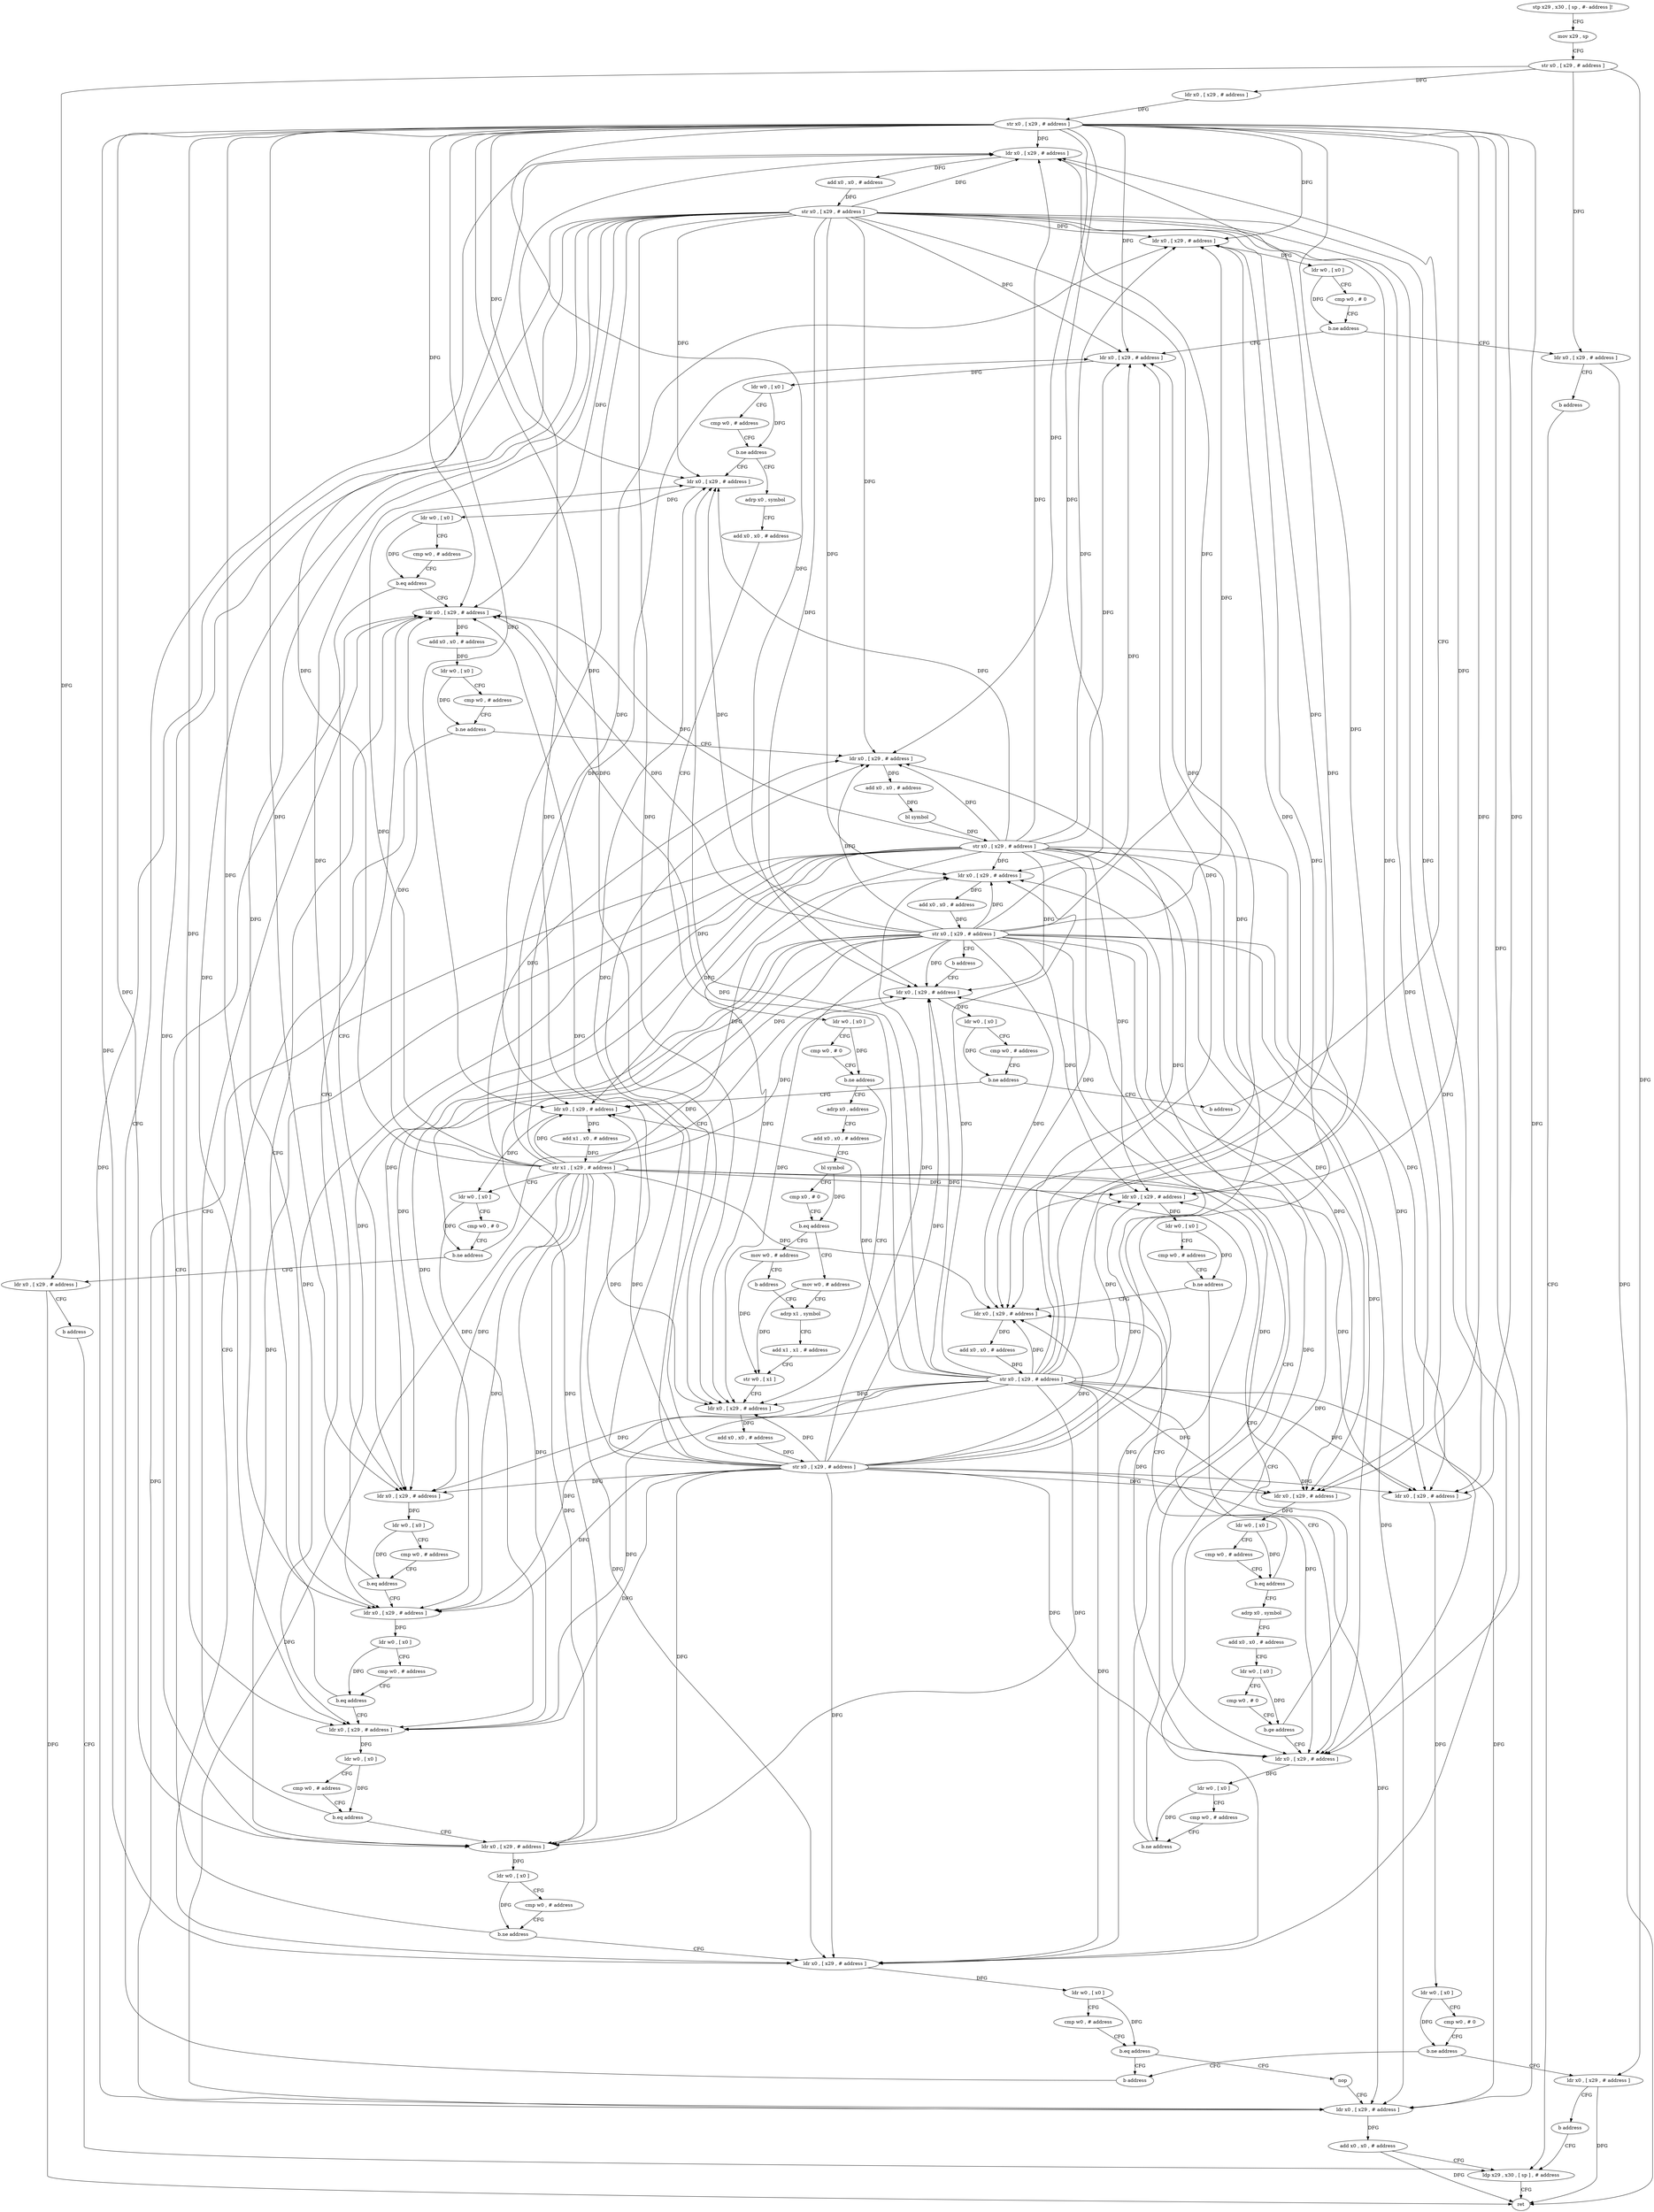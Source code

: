 digraph "func" {
"4367892" [label = "stp x29 , x30 , [ sp , #- address ]!" ]
"4367896" [label = "mov x29 , sp" ]
"4367900" [label = "str x0 , [ x29 , # address ]" ]
"4367904" [label = "ldr x0 , [ x29 , # address ]" ]
"4367908" [label = "str x0 , [ x29 , # address ]" ]
"4367912" [label = "ldr x0 , [ x29 , # address ]" ]
"4367948" [label = "ldr x0 , [ x29 , # address ]" ]
"4367952" [label = "ldr w0 , [ x0 ]" ]
"4367956" [label = "cmp w0 , # address" ]
"4367960" [label = "b.ne address" ]
"4368188" [label = "ldr x0 , [ x29 , # address ]" ]
"4367964" [label = "adrp x0 , symbol" ]
"4367940" [label = "ldr x0 , [ x29 , # address ]" ]
"4367944" [label = "b address" ]
"4368360" [label = "ldp x29 , x30 , [ sp ] , # address" ]
"4368192" [label = "ldr w0 , [ x0 ]" ]
"4368196" [label = "cmp w0 , # address" ]
"4368200" [label = "b.eq address" ]
"4368268" [label = "ldr x0 , [ x29 , # address ]" ]
"4368204" [label = "ldr x0 , [ x29 , # address ]" ]
"4367968" [label = "add x0 , x0 , # address" ]
"4367972" [label = "ldr w0 , [ x0 ]" ]
"4367976" [label = "cmp w0 , # 0" ]
"4367980" [label = "b.ne address" ]
"4368028" [label = "ldr x0 , [ x29 , # address ]" ]
"4367984" [label = "adrp x0 , address" ]
"4368364" [label = "ret" ]
"4368272" [label = "add x0 , x0 , # address" ]
"4368276" [label = "ldr w0 , [ x0 ]" ]
"4368280" [label = "cmp w0 , # address" ]
"4368284" [label = "b.ne address" ]
"4368328" [label = "ldr x0 , [ x29 , # address ]" ]
"4368288" [label = "ldr x0 , [ x29 , # address ]" ]
"4368208" [label = "ldr w0 , [ x0 ]" ]
"4368212" [label = "cmp w0 , # address" ]
"4368216" [label = "b.eq address" ]
"4368220" [label = "ldr x0 , [ x29 , # address ]" ]
"4368032" [label = "add x0 , x0 , # address" ]
"4368036" [label = "str x0 , [ x29 , # address ]" ]
"4368040" [label = "ldr x0 , [ x29 , # address ]" ]
"4368044" [label = "ldr w0 , [ x0 ]" ]
"4368048" [label = "cmp w0 , # address" ]
"4368052" [label = "b.eq address" ]
"4368092" [label = "ldr x0 , [ x29 , # address ]" ]
"4368056" [label = "adrp x0 , symbol" ]
"4367988" [label = "add x0 , x0 , # address" ]
"4367992" [label = "bl symbol" ]
"4367996" [label = "cmp x0 , # 0" ]
"4368000" [label = "b.eq address" ]
"4368012" [label = "mov w0 , # address" ]
"4368004" [label = "mov w0 , # address" ]
"4368332" [label = "ldr w0 , [ x0 ]" ]
"4368336" [label = "cmp w0 , # address" ]
"4368340" [label = "b.eq address" ]
"4368348" [label = "nop" ]
"4368344" [label = "b address" ]
"4368292" [label = "add x0 , x0 , # address" ]
"4368296" [label = "bl symbol" ]
"4368300" [label = "str x0 , [ x29 , # address ]" ]
"4368304" [label = "ldr x0 , [ x29 , # address ]" ]
"4368308" [label = "ldr w0 , [ x0 ]" ]
"4368312" [label = "cmp w0 , # 0" ]
"4368316" [label = "b.ne address" ]
"4368320" [label = "ldr x0 , [ x29 , # address ]" ]
"4368224" [label = "ldr w0 , [ x0 ]" ]
"4368228" [label = "cmp w0 , # address" ]
"4368232" [label = "b.eq address" ]
"4368236" [label = "ldr x0 , [ x29 , # address ]" ]
"4368096" [label = "add x0 , x0 , # address" ]
"4368100" [label = "str x0 , [ x29 , # address ]" ]
"4368104" [label = "ldr x0 , [ x29 , # address ]" ]
"4368060" [label = "add x0 , x0 , # address" ]
"4368064" [label = "ldr w0 , [ x0 ]" ]
"4368068" [label = "cmp w0 , # 0" ]
"4368072" [label = "b.ge address" ]
"4368076" [label = "ldr x0 , [ x29 , # address ]" ]
"4368016" [label = "adrp x1 , symbol" ]
"4368008" [label = "b address" ]
"4368352" [label = "ldr x0 , [ x29 , # address ]" ]
"4368356" [label = "add x0 , x0 , # address" ]
"4368324" [label = "b address" ]
"4368240" [label = "ldr w0 , [ x0 ]" ]
"4368244" [label = "cmp w0 , # address" ]
"4368248" [label = "b.eq address" ]
"4368252" [label = "ldr x0 , [ x29 , # address ]" ]
"4368168" [label = "ldr x0 , [ x29 , # address ]" ]
"4368172" [label = "ldr w0 , [ x0 ]" ]
"4368176" [label = "cmp w0 , # address" ]
"4368180" [label = "b.ne address" ]
"4368136" [label = "ldr x0 , [ x29 , # address ]" ]
"4368184" [label = "b address" ]
"4368120" [label = "ldr x0 , [ x29 , # address ]" ]
"4368124" [label = "add x0 , x0 , # address" ]
"4368128" [label = "str x0 , [ x29 , # address ]" ]
"4368132" [label = "b address" ]
"4368108" [label = "ldr w0 , [ x0 ]" ]
"4368112" [label = "cmp w0 , # address" ]
"4368116" [label = "b.ne address" ]
"4368080" [label = "ldr w0 , [ x0 ]" ]
"4368084" [label = "cmp w0 , # address" ]
"4368088" [label = "b.ne address" ]
"4368020" [label = "add x1 , x1 , # address" ]
"4368024" [label = "str w0 , [ x1 ]" ]
"4367916" [label = "add x0 , x0 , # address" ]
"4367920" [label = "str x0 , [ x29 , # address ]" ]
"4367924" [label = "ldr x0 , [ x29 , # address ]" ]
"4367928" [label = "ldr w0 , [ x0 ]" ]
"4367932" [label = "cmp w0 , # 0" ]
"4367936" [label = "b.ne address" ]
"4368256" [label = "ldr w0 , [ x0 ]" ]
"4368260" [label = "cmp w0 , # address" ]
"4368264" [label = "b.ne address" ]
"4368140" [label = "add x1 , x0 , # address" ]
"4368144" [label = "str x1 , [ x29 , # address ]" ]
"4368148" [label = "ldr w0 , [ x0 ]" ]
"4368152" [label = "cmp w0 , # 0" ]
"4368156" [label = "b.ne address" ]
"4368160" [label = "ldr x0 , [ x29 , # address ]" ]
"4368164" [label = "b address" ]
"4367892" -> "4367896" [ label = "CFG" ]
"4367896" -> "4367900" [ label = "CFG" ]
"4367900" -> "4367904" [ label = "DFG" ]
"4367900" -> "4367940" [ label = "DFG" ]
"4367900" -> "4368320" [ label = "DFG" ]
"4367900" -> "4368160" [ label = "DFG" ]
"4367904" -> "4367908" [ label = "DFG" ]
"4367908" -> "4367912" [ label = "DFG" ]
"4367908" -> "4367924" [ label = "DFG" ]
"4367908" -> "4367948" [ label = "DFG" ]
"4367908" -> "4368188" [ label = "DFG" ]
"4367908" -> "4368268" [ label = "DFG" ]
"4367908" -> "4368204" [ label = "DFG" ]
"4367908" -> "4368028" [ label = "DFG" ]
"4367908" -> "4368040" [ label = "DFG" ]
"4367908" -> "4368328" [ label = "DFG" ]
"4367908" -> "4368288" [ label = "DFG" ]
"4367908" -> "4368304" [ label = "DFG" ]
"4367908" -> "4368220" [ label = "DFG" ]
"4367908" -> "4368092" [ label = "DFG" ]
"4367908" -> "4368352" [ label = "DFG" ]
"4367908" -> "4368236" [ label = "DFG" ]
"4367908" -> "4368104" [ label = "DFG" ]
"4367908" -> "4368076" [ label = "DFG" ]
"4367908" -> "4368252" [ label = "DFG" ]
"4367908" -> "4368168" [ label = "DFG" ]
"4367908" -> "4368120" [ label = "DFG" ]
"4367908" -> "4368136" [ label = "DFG" ]
"4367912" -> "4367916" [ label = "DFG" ]
"4367948" -> "4367952" [ label = "DFG" ]
"4367952" -> "4367956" [ label = "CFG" ]
"4367952" -> "4367960" [ label = "DFG" ]
"4367956" -> "4367960" [ label = "CFG" ]
"4367960" -> "4368188" [ label = "CFG" ]
"4367960" -> "4367964" [ label = "CFG" ]
"4368188" -> "4368192" [ label = "DFG" ]
"4367964" -> "4367968" [ label = "CFG" ]
"4367940" -> "4367944" [ label = "CFG" ]
"4367940" -> "4368364" [ label = "DFG" ]
"4367944" -> "4368360" [ label = "CFG" ]
"4368360" -> "4368364" [ label = "CFG" ]
"4368192" -> "4368196" [ label = "CFG" ]
"4368192" -> "4368200" [ label = "DFG" ]
"4368196" -> "4368200" [ label = "CFG" ]
"4368200" -> "4368268" [ label = "CFG" ]
"4368200" -> "4368204" [ label = "CFG" ]
"4368268" -> "4368272" [ label = "DFG" ]
"4368204" -> "4368208" [ label = "DFG" ]
"4367968" -> "4367972" [ label = "CFG" ]
"4367972" -> "4367976" [ label = "CFG" ]
"4367972" -> "4367980" [ label = "DFG" ]
"4367976" -> "4367980" [ label = "CFG" ]
"4367980" -> "4368028" [ label = "CFG" ]
"4367980" -> "4367984" [ label = "CFG" ]
"4368028" -> "4368032" [ label = "DFG" ]
"4367984" -> "4367988" [ label = "CFG" ]
"4368272" -> "4368276" [ label = "DFG" ]
"4368276" -> "4368280" [ label = "CFG" ]
"4368276" -> "4368284" [ label = "DFG" ]
"4368280" -> "4368284" [ label = "CFG" ]
"4368284" -> "4368328" [ label = "CFG" ]
"4368284" -> "4368288" [ label = "CFG" ]
"4368328" -> "4368332" [ label = "DFG" ]
"4368288" -> "4368292" [ label = "DFG" ]
"4368208" -> "4368212" [ label = "CFG" ]
"4368208" -> "4368216" [ label = "DFG" ]
"4368212" -> "4368216" [ label = "CFG" ]
"4368216" -> "4368268" [ label = "CFG" ]
"4368216" -> "4368220" [ label = "CFG" ]
"4368220" -> "4368224" [ label = "DFG" ]
"4368032" -> "4368036" [ label = "DFG" ]
"4368036" -> "4368040" [ label = "DFG" ]
"4368036" -> "4367912" [ label = "DFG" ]
"4368036" -> "4367924" [ label = "DFG" ]
"4368036" -> "4367948" [ label = "DFG" ]
"4368036" -> "4368188" [ label = "DFG" ]
"4368036" -> "4368268" [ label = "DFG" ]
"4368036" -> "4368204" [ label = "DFG" ]
"4368036" -> "4368028" [ label = "DFG" ]
"4368036" -> "4368328" [ label = "DFG" ]
"4368036" -> "4368288" [ label = "DFG" ]
"4368036" -> "4368304" [ label = "DFG" ]
"4368036" -> "4368220" [ label = "DFG" ]
"4368036" -> "4368092" [ label = "DFG" ]
"4368036" -> "4368352" [ label = "DFG" ]
"4368036" -> "4368236" [ label = "DFG" ]
"4368036" -> "4368104" [ label = "DFG" ]
"4368036" -> "4368076" [ label = "DFG" ]
"4368036" -> "4368252" [ label = "DFG" ]
"4368036" -> "4368168" [ label = "DFG" ]
"4368036" -> "4368120" [ label = "DFG" ]
"4368036" -> "4368136" [ label = "DFG" ]
"4368040" -> "4368044" [ label = "DFG" ]
"4368044" -> "4368048" [ label = "CFG" ]
"4368044" -> "4368052" [ label = "DFG" ]
"4368048" -> "4368052" [ label = "CFG" ]
"4368052" -> "4368092" [ label = "CFG" ]
"4368052" -> "4368056" [ label = "CFG" ]
"4368092" -> "4368096" [ label = "DFG" ]
"4368056" -> "4368060" [ label = "CFG" ]
"4367988" -> "4367992" [ label = "CFG" ]
"4367992" -> "4367996" [ label = "CFG" ]
"4367992" -> "4368000" [ label = "DFG" ]
"4367996" -> "4368000" [ label = "CFG" ]
"4368000" -> "4368012" [ label = "CFG" ]
"4368000" -> "4368004" [ label = "CFG" ]
"4368012" -> "4368016" [ label = "CFG" ]
"4368012" -> "4368024" [ label = "DFG" ]
"4368004" -> "4368008" [ label = "CFG" ]
"4368004" -> "4368024" [ label = "DFG" ]
"4368332" -> "4368336" [ label = "CFG" ]
"4368332" -> "4368340" [ label = "DFG" ]
"4368336" -> "4368340" [ label = "CFG" ]
"4368340" -> "4368348" [ label = "CFG" ]
"4368340" -> "4368344" [ label = "CFG" ]
"4368348" -> "4368352" [ label = "CFG" ]
"4368344" -> "4367912" [ label = "CFG" ]
"4368292" -> "4368296" [ label = "DFG" ]
"4368296" -> "4368300" [ label = "DFG" ]
"4368300" -> "4368304" [ label = "DFG" ]
"4368300" -> "4367912" [ label = "DFG" ]
"4368300" -> "4367924" [ label = "DFG" ]
"4368300" -> "4367948" [ label = "DFG" ]
"4368300" -> "4368188" [ label = "DFG" ]
"4368300" -> "4368268" [ label = "DFG" ]
"4368300" -> "4368204" [ label = "DFG" ]
"4368300" -> "4368028" [ label = "DFG" ]
"4368300" -> "4368040" [ label = "DFG" ]
"4368300" -> "4368328" [ label = "DFG" ]
"4368300" -> "4368288" [ label = "DFG" ]
"4368300" -> "4368220" [ label = "DFG" ]
"4368300" -> "4368092" [ label = "DFG" ]
"4368300" -> "4368352" [ label = "DFG" ]
"4368300" -> "4368236" [ label = "DFG" ]
"4368300" -> "4368104" [ label = "DFG" ]
"4368300" -> "4368076" [ label = "DFG" ]
"4368300" -> "4368252" [ label = "DFG" ]
"4368300" -> "4368168" [ label = "DFG" ]
"4368300" -> "4368120" [ label = "DFG" ]
"4368300" -> "4368136" [ label = "DFG" ]
"4368304" -> "4368308" [ label = "DFG" ]
"4368308" -> "4368312" [ label = "CFG" ]
"4368308" -> "4368316" [ label = "DFG" ]
"4368312" -> "4368316" [ label = "CFG" ]
"4368316" -> "4368344" [ label = "CFG" ]
"4368316" -> "4368320" [ label = "CFG" ]
"4368320" -> "4368324" [ label = "CFG" ]
"4368320" -> "4368364" [ label = "DFG" ]
"4368224" -> "4368228" [ label = "CFG" ]
"4368224" -> "4368232" [ label = "DFG" ]
"4368228" -> "4368232" [ label = "CFG" ]
"4368232" -> "4368268" [ label = "CFG" ]
"4368232" -> "4368236" [ label = "CFG" ]
"4368236" -> "4368240" [ label = "DFG" ]
"4368096" -> "4368100" [ label = "DFG" ]
"4368100" -> "4368104" [ label = "DFG" ]
"4368100" -> "4367912" [ label = "DFG" ]
"4368100" -> "4367924" [ label = "DFG" ]
"4368100" -> "4367948" [ label = "DFG" ]
"4368100" -> "4368188" [ label = "DFG" ]
"4368100" -> "4368268" [ label = "DFG" ]
"4368100" -> "4368204" [ label = "DFG" ]
"4368100" -> "4368028" [ label = "DFG" ]
"4368100" -> "4368040" [ label = "DFG" ]
"4368100" -> "4368328" [ label = "DFG" ]
"4368100" -> "4368288" [ label = "DFG" ]
"4368100" -> "4368304" [ label = "DFG" ]
"4368100" -> "4368220" [ label = "DFG" ]
"4368100" -> "4368092" [ label = "DFG" ]
"4368100" -> "4368352" [ label = "DFG" ]
"4368100" -> "4368236" [ label = "DFG" ]
"4368100" -> "4368076" [ label = "DFG" ]
"4368100" -> "4368252" [ label = "DFG" ]
"4368100" -> "4368168" [ label = "DFG" ]
"4368100" -> "4368120" [ label = "DFG" ]
"4368100" -> "4368136" [ label = "DFG" ]
"4368104" -> "4368108" [ label = "DFG" ]
"4368060" -> "4368064" [ label = "CFG" ]
"4368064" -> "4368068" [ label = "CFG" ]
"4368064" -> "4368072" [ label = "DFG" ]
"4368068" -> "4368072" [ label = "CFG" ]
"4368072" -> "4368104" [ label = "CFG" ]
"4368072" -> "4368076" [ label = "CFG" ]
"4368076" -> "4368080" [ label = "DFG" ]
"4368016" -> "4368020" [ label = "CFG" ]
"4368008" -> "4368016" [ label = "CFG" ]
"4368352" -> "4368356" [ label = "DFG" ]
"4368356" -> "4368360" [ label = "CFG" ]
"4368356" -> "4368364" [ label = "DFG" ]
"4368324" -> "4368360" [ label = "CFG" ]
"4368240" -> "4368244" [ label = "CFG" ]
"4368240" -> "4368248" [ label = "DFG" ]
"4368244" -> "4368248" [ label = "CFG" ]
"4368248" -> "4368268" [ label = "CFG" ]
"4368248" -> "4368252" [ label = "CFG" ]
"4368252" -> "4368256" [ label = "DFG" ]
"4368168" -> "4368172" [ label = "DFG" ]
"4368172" -> "4368176" [ label = "CFG" ]
"4368172" -> "4368180" [ label = "DFG" ]
"4368176" -> "4368180" [ label = "CFG" ]
"4368180" -> "4368136" [ label = "CFG" ]
"4368180" -> "4368184" [ label = "CFG" ]
"4368136" -> "4368140" [ label = "DFG" ]
"4368136" -> "4368148" [ label = "DFG" ]
"4368184" -> "4367912" [ label = "CFG" ]
"4368120" -> "4368124" [ label = "DFG" ]
"4368124" -> "4368128" [ label = "DFG" ]
"4368128" -> "4368132" [ label = "CFG" ]
"4368128" -> "4367912" [ label = "DFG" ]
"4368128" -> "4367924" [ label = "DFG" ]
"4368128" -> "4367948" [ label = "DFG" ]
"4368128" -> "4368188" [ label = "DFG" ]
"4368128" -> "4368268" [ label = "DFG" ]
"4368128" -> "4368204" [ label = "DFG" ]
"4368128" -> "4368028" [ label = "DFG" ]
"4368128" -> "4368040" [ label = "DFG" ]
"4368128" -> "4368328" [ label = "DFG" ]
"4368128" -> "4368288" [ label = "DFG" ]
"4368128" -> "4368304" [ label = "DFG" ]
"4368128" -> "4368220" [ label = "DFG" ]
"4368128" -> "4368092" [ label = "DFG" ]
"4368128" -> "4368352" [ label = "DFG" ]
"4368128" -> "4368236" [ label = "DFG" ]
"4368128" -> "4368104" [ label = "DFG" ]
"4368128" -> "4368076" [ label = "DFG" ]
"4368128" -> "4368252" [ label = "DFG" ]
"4368128" -> "4368168" [ label = "DFG" ]
"4368128" -> "4368120" [ label = "DFG" ]
"4368128" -> "4368136" [ label = "DFG" ]
"4368132" -> "4368168" [ label = "CFG" ]
"4368108" -> "4368112" [ label = "CFG" ]
"4368108" -> "4368116" [ label = "DFG" ]
"4368112" -> "4368116" [ label = "CFG" ]
"4368116" -> "4368168" [ label = "CFG" ]
"4368116" -> "4368120" [ label = "CFG" ]
"4368080" -> "4368084" [ label = "CFG" ]
"4368080" -> "4368088" [ label = "DFG" ]
"4368084" -> "4368088" [ label = "CFG" ]
"4368088" -> "4368104" [ label = "CFG" ]
"4368088" -> "4368092" [ label = "CFG" ]
"4368020" -> "4368024" [ label = "CFG" ]
"4368024" -> "4368028" [ label = "CFG" ]
"4367916" -> "4367920" [ label = "DFG" ]
"4367920" -> "4367924" [ label = "DFG" ]
"4367920" -> "4367912" [ label = "DFG" ]
"4367920" -> "4367948" [ label = "DFG" ]
"4367920" -> "4368188" [ label = "DFG" ]
"4367920" -> "4368268" [ label = "DFG" ]
"4367920" -> "4368204" [ label = "DFG" ]
"4367920" -> "4368028" [ label = "DFG" ]
"4367920" -> "4368040" [ label = "DFG" ]
"4367920" -> "4368328" [ label = "DFG" ]
"4367920" -> "4368288" [ label = "DFG" ]
"4367920" -> "4368304" [ label = "DFG" ]
"4367920" -> "4368220" [ label = "DFG" ]
"4367920" -> "4368092" [ label = "DFG" ]
"4367920" -> "4368352" [ label = "DFG" ]
"4367920" -> "4368236" [ label = "DFG" ]
"4367920" -> "4368104" [ label = "DFG" ]
"4367920" -> "4368076" [ label = "DFG" ]
"4367920" -> "4368252" [ label = "DFG" ]
"4367920" -> "4368168" [ label = "DFG" ]
"4367920" -> "4368120" [ label = "DFG" ]
"4367920" -> "4368136" [ label = "DFG" ]
"4367924" -> "4367928" [ label = "DFG" ]
"4367928" -> "4367932" [ label = "CFG" ]
"4367928" -> "4367936" [ label = "DFG" ]
"4367932" -> "4367936" [ label = "CFG" ]
"4367936" -> "4367948" [ label = "CFG" ]
"4367936" -> "4367940" [ label = "CFG" ]
"4368256" -> "4368260" [ label = "CFG" ]
"4368256" -> "4368264" [ label = "DFG" ]
"4368260" -> "4368264" [ label = "CFG" ]
"4368264" -> "4368328" [ label = "CFG" ]
"4368264" -> "4368268" [ label = "CFG" ]
"4368140" -> "4368144" [ label = "DFG" ]
"4368144" -> "4368148" [ label = "CFG" ]
"4368144" -> "4367912" [ label = "DFG" ]
"4368144" -> "4367924" [ label = "DFG" ]
"4368144" -> "4367948" [ label = "DFG" ]
"4368144" -> "4368188" [ label = "DFG" ]
"4368144" -> "4368268" [ label = "DFG" ]
"4368144" -> "4368204" [ label = "DFG" ]
"4368144" -> "4368028" [ label = "DFG" ]
"4368144" -> "4368040" [ label = "DFG" ]
"4368144" -> "4368328" [ label = "DFG" ]
"4368144" -> "4368288" [ label = "DFG" ]
"4368144" -> "4368304" [ label = "DFG" ]
"4368144" -> "4368220" [ label = "DFG" ]
"4368144" -> "4368092" [ label = "DFG" ]
"4368144" -> "4368352" [ label = "DFG" ]
"4368144" -> "4368236" [ label = "DFG" ]
"4368144" -> "4368104" [ label = "DFG" ]
"4368144" -> "4368076" [ label = "DFG" ]
"4368144" -> "4368252" [ label = "DFG" ]
"4368144" -> "4368168" [ label = "DFG" ]
"4368144" -> "4368120" [ label = "DFG" ]
"4368144" -> "4368136" [ label = "DFG" ]
"4368148" -> "4368152" [ label = "CFG" ]
"4368148" -> "4368156" [ label = "DFG" ]
"4368152" -> "4368156" [ label = "CFG" ]
"4368156" -> "4368168" [ label = "CFG" ]
"4368156" -> "4368160" [ label = "CFG" ]
"4368160" -> "4368164" [ label = "CFG" ]
"4368160" -> "4368364" [ label = "DFG" ]
"4368164" -> "4368360" [ label = "CFG" ]
}
